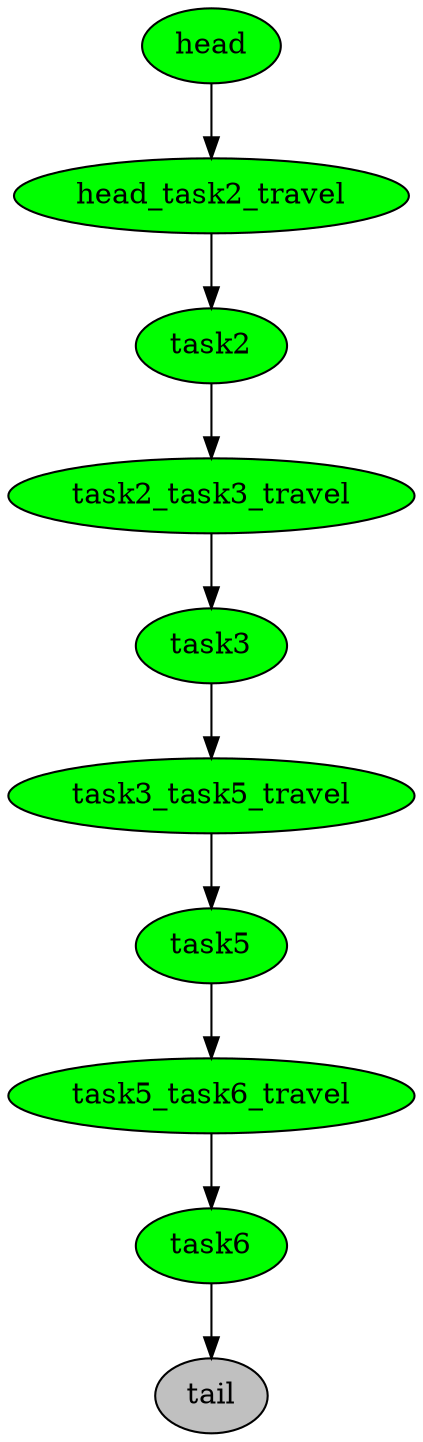 digraph timeline {
head[label="head",style=filled,fillcolor=green,fontcolor=black];
head_task2_travel[label="head_task2_travel",style=filled,fillcolor=green,fontcolor=black];
task2[label="task2",style=filled,fillcolor=green,fontcolor=black];
task2_task3_travel[label="task2_task3_travel",style=filled,fillcolor=green,fontcolor=black];
task3[label="task3",style=filled,fillcolor=green,fontcolor=black];
task3_task5_travel[label="task3_task5_travel",style=filled,fillcolor=green,fontcolor=black];
task5[label="task5",style=filled,fillcolor=green,fontcolor=black];
task5_task6_travel[label="task5_task6_travel",style=filled,fillcolor=green,fontcolor=black];
task6[label="task6",style=filled,fillcolor=green,fontcolor=black];
tail[label="tail",style=filled,fillcolor=gray,fontcolor=black];
"head"->"head_task2_travel"[color=black];
"head_task2_travel"->"task2"[color=black];
"task2"->"task2_task3_travel"[color=black];
"task2_task3_travel"->"task3"[color=black];
"task3"->"task3_task5_travel"[color=black];
"task3_task5_travel"->"task5"[color=black];
"task5"->"task5_task6_travel"[color=black];
"task5_task6_travel"->"task6"[color=black];
"task6"->"tail"[color=black];
}
